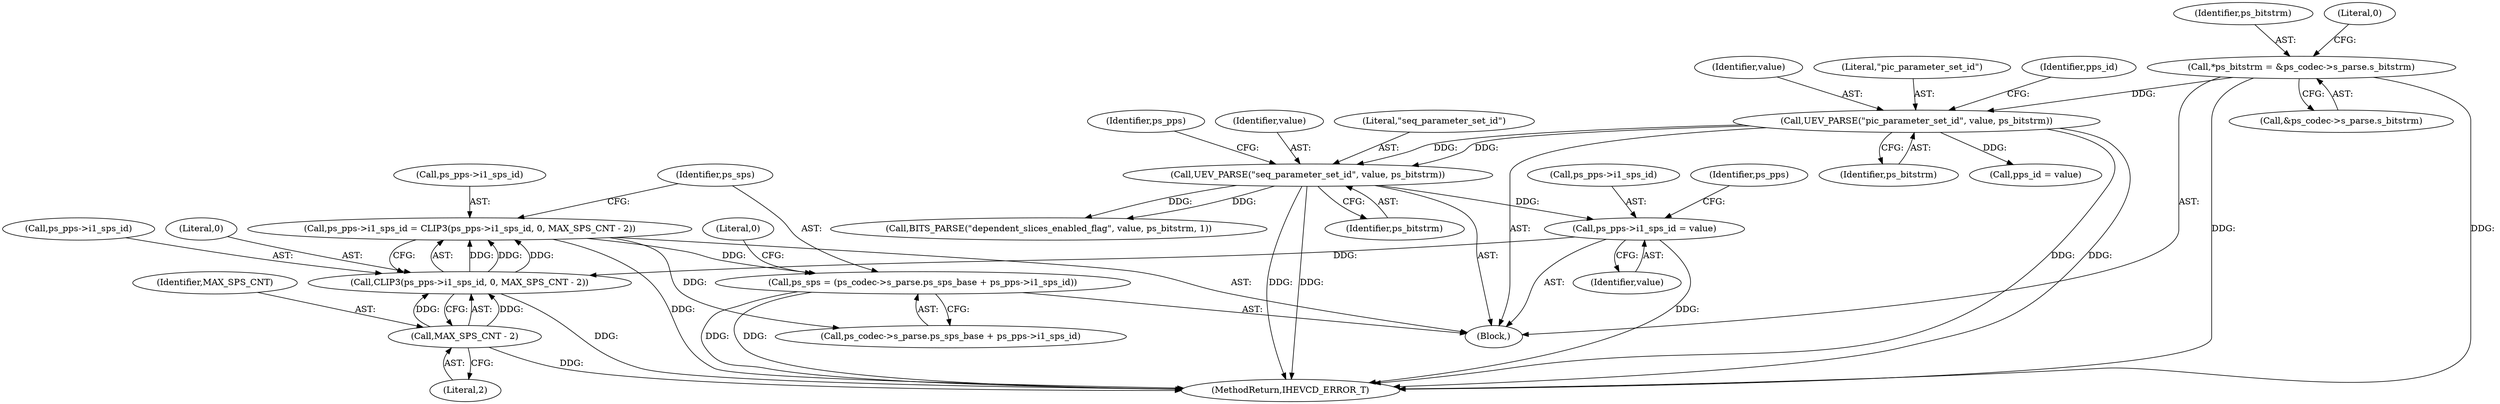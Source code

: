 digraph "0_Android_25c0ffbe6a181b4a373c3c9b421ea449d457e6ed@integer" {
"1000202" [label="(Call,ps_sps = (ps_codec->s_parse.ps_sps_base + ps_pps->i1_sps_id))"];
"1000190" [label="(Call,ps_pps->i1_sps_id = CLIP3(ps_pps->i1_sps_id, 0, MAX_SPS_CNT - 2))"];
"1000194" [label="(Call,CLIP3(ps_pps->i1_sps_id, 0, MAX_SPS_CNT - 2))"];
"1000185" [label="(Call,ps_pps->i1_sps_id = value)"];
"1000181" [label="(Call,UEV_PARSE(\"seq_parameter_set_id\", value, ps_bitstrm))"];
"1000139" [label="(Call,UEV_PARSE(\"pic_parameter_set_id\", value, ps_bitstrm))"];
"1000123" [label="(Call,*ps_bitstrm = &ps_codec->s_parse.s_bitstrm)"];
"1000199" [label="(Call,MAX_SPS_CNT - 2)"];
"1000187" [label="(Identifier,ps_pps)"];
"1000123" [label="(Call,*ps_bitstrm = &ps_codec->s_parse.s_bitstrm)"];
"1000203" [label="(Identifier,ps_sps)"];
"1000192" [label="(Identifier,ps_pps)"];
"1000185" [label="(Call,ps_pps->i1_sps_id = value)"];
"1000142" [label="(Identifier,ps_bitstrm)"];
"1000140" [label="(Literal,\"pic_parameter_set_id\")"];
"1000183" [label="(Identifier,value)"];
"1000186" [label="(Call,ps_pps->i1_sps_id)"];
"1000189" [label="(Identifier,value)"];
"1000222" [label="(Call,BITS_PARSE(\"dependent_slices_enabled_flag\", value, ps_bitstrm, 1))"];
"1000199" [label="(Call,MAX_SPS_CNT - 2)"];
"1000204" [label="(Call,ps_codec->s_parse.ps_sps_base + ps_pps->i1_sps_id)"];
"1000144" [label="(Identifier,pps_id)"];
"1000124" [label="(Identifier,ps_bitstrm)"];
"1000143" [label="(Call,pps_id = value)"];
"1000181" [label="(Call,UEV_PARSE(\"seq_parameter_set_id\", value, ps_bitstrm))"];
"1000190" [label="(Call,ps_pps->i1_sps_id = CLIP3(ps_pps->i1_sps_id, 0, MAX_SPS_CNT - 2))"];
"1000194" [label="(Call,CLIP3(ps_pps->i1_sps_id, 0, MAX_SPS_CNT - 2))"];
"1000198" [label="(Literal,0)"];
"1000184" [label="(Identifier,ps_bitstrm)"];
"1000125" [label="(Call,&ps_codec->s_parse.s_bitstrm)"];
"1000111" [label="(Block,)"];
"1000195" [label="(Call,ps_pps->i1_sps_id)"];
"1001047" [label="(MethodReturn,IHEVCD_ERROR_T)"];
"1000191" [label="(Call,ps_pps->i1_sps_id)"];
"1000215" [label="(Literal,0)"];
"1000141" [label="(Identifier,value)"];
"1000202" [label="(Call,ps_sps = (ps_codec->s_parse.ps_sps_base + ps_pps->i1_sps_id))"];
"1000133" [label="(Literal,0)"];
"1000201" [label="(Literal,2)"];
"1000139" [label="(Call,UEV_PARSE(\"pic_parameter_set_id\", value, ps_bitstrm))"];
"1000200" [label="(Identifier,MAX_SPS_CNT)"];
"1000182" [label="(Literal,\"seq_parameter_set_id\")"];
"1000202" -> "1000111"  [label="AST: "];
"1000202" -> "1000204"  [label="CFG: "];
"1000203" -> "1000202"  [label="AST: "];
"1000204" -> "1000202"  [label="AST: "];
"1000215" -> "1000202"  [label="CFG: "];
"1000202" -> "1001047"  [label="DDG: "];
"1000202" -> "1001047"  [label="DDG: "];
"1000190" -> "1000202"  [label="DDG: "];
"1000190" -> "1000111"  [label="AST: "];
"1000190" -> "1000194"  [label="CFG: "];
"1000191" -> "1000190"  [label="AST: "];
"1000194" -> "1000190"  [label="AST: "];
"1000203" -> "1000190"  [label="CFG: "];
"1000190" -> "1001047"  [label="DDG: "];
"1000194" -> "1000190"  [label="DDG: "];
"1000194" -> "1000190"  [label="DDG: "];
"1000194" -> "1000190"  [label="DDG: "];
"1000190" -> "1000204"  [label="DDG: "];
"1000194" -> "1000199"  [label="CFG: "];
"1000195" -> "1000194"  [label="AST: "];
"1000198" -> "1000194"  [label="AST: "];
"1000199" -> "1000194"  [label="AST: "];
"1000194" -> "1001047"  [label="DDG: "];
"1000185" -> "1000194"  [label="DDG: "];
"1000199" -> "1000194"  [label="DDG: "];
"1000199" -> "1000194"  [label="DDG: "];
"1000185" -> "1000111"  [label="AST: "];
"1000185" -> "1000189"  [label="CFG: "];
"1000186" -> "1000185"  [label="AST: "];
"1000189" -> "1000185"  [label="AST: "];
"1000192" -> "1000185"  [label="CFG: "];
"1000185" -> "1001047"  [label="DDG: "];
"1000181" -> "1000185"  [label="DDG: "];
"1000181" -> "1000111"  [label="AST: "];
"1000181" -> "1000184"  [label="CFG: "];
"1000182" -> "1000181"  [label="AST: "];
"1000183" -> "1000181"  [label="AST: "];
"1000184" -> "1000181"  [label="AST: "];
"1000187" -> "1000181"  [label="CFG: "];
"1000181" -> "1001047"  [label="DDG: "];
"1000181" -> "1001047"  [label="DDG: "];
"1000139" -> "1000181"  [label="DDG: "];
"1000139" -> "1000181"  [label="DDG: "];
"1000181" -> "1000222"  [label="DDG: "];
"1000181" -> "1000222"  [label="DDG: "];
"1000139" -> "1000111"  [label="AST: "];
"1000139" -> "1000142"  [label="CFG: "];
"1000140" -> "1000139"  [label="AST: "];
"1000141" -> "1000139"  [label="AST: "];
"1000142" -> "1000139"  [label="AST: "];
"1000144" -> "1000139"  [label="CFG: "];
"1000139" -> "1001047"  [label="DDG: "];
"1000139" -> "1001047"  [label="DDG: "];
"1000123" -> "1000139"  [label="DDG: "];
"1000139" -> "1000143"  [label="DDG: "];
"1000123" -> "1000111"  [label="AST: "];
"1000123" -> "1000125"  [label="CFG: "];
"1000124" -> "1000123"  [label="AST: "];
"1000125" -> "1000123"  [label="AST: "];
"1000133" -> "1000123"  [label="CFG: "];
"1000123" -> "1001047"  [label="DDG: "];
"1000123" -> "1001047"  [label="DDG: "];
"1000199" -> "1000201"  [label="CFG: "];
"1000200" -> "1000199"  [label="AST: "];
"1000201" -> "1000199"  [label="AST: "];
"1000199" -> "1001047"  [label="DDG: "];
}
